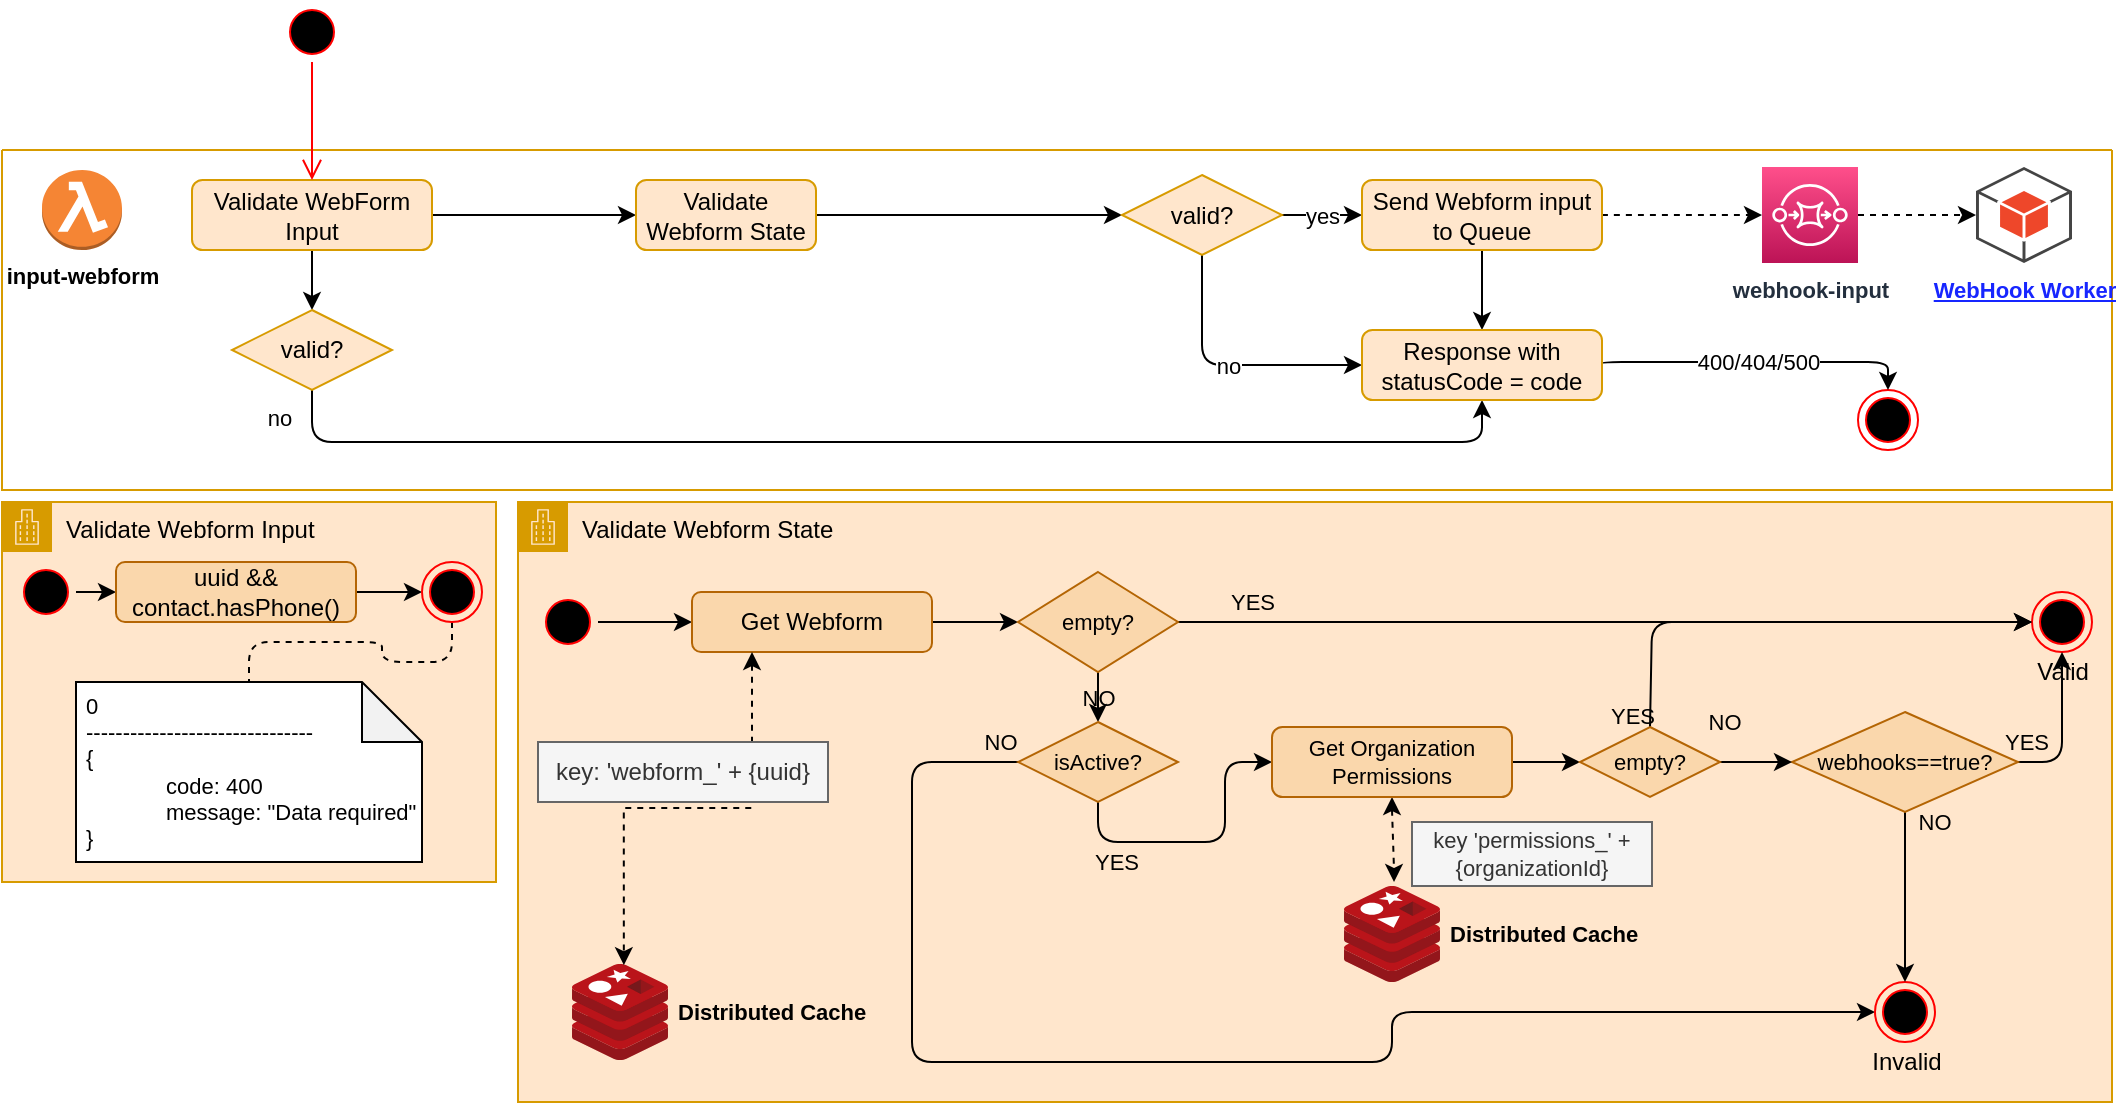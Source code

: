 <mxfile version="20.5.1" type="github">
  <diagram name="input webform lambda" id="AXhSCe27-4_vjdqXPUGm">
    <mxGraphModel dx="1341" dy="802" grid="1" gridSize="10" guides="1" tooltips="1" connect="1" arrows="1" fold="1" page="1" pageScale="1" pageWidth="1100" pageHeight="850" math="0" shadow="0">
      <root>
        <mxCell id="aQnDPnZ2FhOg2Dr7XkE3-0" />
        <mxCell id="aQnDPnZ2FhOg2Dr7XkE3-1" parent="aQnDPnZ2FhOg2Dr7XkE3-0" />
        <mxCell id="aQnDPnZ2FhOg2Dr7XkE3-2" value="" style="swimlane;startSize=0;labelBorderColor=none;html=1;fillColor=#ffe6cc;strokeColor=#d79b00;" parent="aQnDPnZ2FhOg2Dr7XkE3-1" vertex="1">
          <mxGeometry x="23" y="84" width="1055" height="170" as="geometry">
            <mxRectangle x="30" y="490" width="50" height="40" as="alternateBounds" />
          </mxGeometry>
        </mxCell>
        <mxCell id="aQnDPnZ2FhOg2Dr7XkE3-3" value="input-webform" style="outlineConnect=0;dashed=0;verticalLabelPosition=bottom;verticalAlign=top;align=center;html=1;shape=mxgraph.aws3.lambda_function;fillColor=#F58534;gradientColor=none;fontColor=#000000;fontStyle=1;fontSize=11;" parent="aQnDPnZ2FhOg2Dr7XkE3-2" vertex="1">
          <mxGeometry x="20" y="10" width="40" height="40" as="geometry" />
        </mxCell>
        <mxCell id="aQnDPnZ2FhOg2Dr7XkE3-4" style="edgeStyle=orthogonalEdgeStyle;curved=1;rounded=0;orthogonalLoop=1;jettySize=auto;html=1;exitX=1;exitY=0.5;exitDx=0;exitDy=0;entryX=0;entryY=0.5;entryDx=0;entryDy=0;labelBackgroundColor=#FFFFFF;fontColor=#000000;startArrow=none;startFill=0;" parent="aQnDPnZ2FhOg2Dr7XkE3-2" source="aQnDPnZ2FhOg2Dr7XkE3-21" target="aQnDPnZ2FhOg2Dr7XkE3-7" edge="1">
          <mxGeometry relative="1" as="geometry">
            <mxPoint x="510" y="32.5" as="sourcePoint" />
          </mxGeometry>
        </mxCell>
        <mxCell id="aQnDPnZ2FhOg2Dr7XkE3-5" value="yes" style="edgeStyle=orthogonalEdgeStyle;curved=1;rounded=0;orthogonalLoop=1;jettySize=auto;html=1;exitX=1;exitY=0.5;exitDx=0;exitDy=0;entryX=0;entryY=0.5;entryDx=0;entryDy=0;labelBackgroundColor=#FFFFFF;fontColor=#000000;startArrow=none;startFill=0;" parent="aQnDPnZ2FhOg2Dr7XkE3-2" source="aQnDPnZ2FhOg2Dr7XkE3-7" target="aQnDPnZ2FhOg2Dr7XkE3-11" edge="1">
          <mxGeometry relative="1" as="geometry" />
        </mxCell>
        <mxCell id="aQnDPnZ2FhOg2Dr7XkE3-6" value="no" style="edgeStyle=orthogonalEdgeStyle;rounded=1;jumpStyle=arc;orthogonalLoop=1;jettySize=auto;html=1;exitX=0.5;exitY=1;exitDx=0;exitDy=0;entryX=0;entryY=0.5;entryDx=0;entryDy=0;startArrow=none;startFill=0;endArrow=classic;endFill=1;" parent="aQnDPnZ2FhOg2Dr7XkE3-2" source="aQnDPnZ2FhOg2Dr7XkE3-7" target="aQnDPnZ2FhOg2Dr7XkE3-23" edge="1">
          <mxGeometry relative="1" as="geometry" />
        </mxCell>
        <mxCell id="aQnDPnZ2FhOg2Dr7XkE3-7" value="valid?" style="rhombus;whiteSpace=wrap;html=1;labelBorderColor=none;fillColor=#ffe6cc;strokeColor=#d79b00;" parent="aQnDPnZ2FhOg2Dr7XkE3-2" vertex="1">
          <mxGeometry x="560" y="12.5" width="80" height="40" as="geometry" />
        </mxCell>
        <mxCell id="aQnDPnZ2FhOg2Dr7XkE3-8" value="" style="ellipse;html=1;shape=endState;fillColor=#000000;strokeColor=#ff0000;labelBorderColor=none;fontColor=#000000;" parent="aQnDPnZ2FhOg2Dr7XkE3-2" vertex="1">
          <mxGeometry x="928" y="120" width="30" height="30" as="geometry" />
        </mxCell>
        <mxCell id="aQnDPnZ2FhOg2Dr7XkE3-9" style="edgeStyle=orthogonalEdgeStyle;curved=1;rounded=0;orthogonalLoop=1;jettySize=auto;html=1;exitX=1;exitY=0.5;exitDx=0;exitDy=0;entryX=0;entryY=0.5;entryDx=0;entryDy=0;entryPerimeter=0;labelBackgroundColor=#FFFFFF;fontColor=#000000;startArrow=none;startFill=0;dashed=1;" parent="aQnDPnZ2FhOg2Dr7XkE3-2" source="aQnDPnZ2FhOg2Dr7XkE3-11" target="aQnDPnZ2FhOg2Dr7XkE3-13" edge="1">
          <mxGeometry relative="1" as="geometry" />
        </mxCell>
        <mxCell id="aQnDPnZ2FhOg2Dr7XkE3-10" style="edgeStyle=orthogonalEdgeStyle;rounded=0;jumpStyle=arc;orthogonalLoop=1;jettySize=auto;html=1;exitX=0.5;exitY=1;exitDx=0;exitDy=0;entryX=0.5;entryY=0;entryDx=0;entryDy=0;startArrow=none;startFill=0;endArrow=classic;endFill=1;" parent="aQnDPnZ2FhOg2Dr7XkE3-2" source="aQnDPnZ2FhOg2Dr7XkE3-11" target="aQnDPnZ2FhOg2Dr7XkE3-23" edge="1">
          <mxGeometry relative="1" as="geometry" />
        </mxCell>
        <mxCell id="aQnDPnZ2FhOg2Dr7XkE3-11" value="Send Webform input to Queue" style="rounded=1;whiteSpace=wrap;html=1;labelBorderColor=none;fillColor=#ffe6cc;strokeColor=#d79b00;" parent="aQnDPnZ2FhOg2Dr7XkE3-2" vertex="1">
          <mxGeometry x="680" y="15" width="120" height="35" as="geometry" />
        </mxCell>
        <mxCell id="aQnDPnZ2FhOg2Dr7XkE3-12" style="edgeStyle=orthogonalEdgeStyle;rounded=0;orthogonalLoop=1;jettySize=auto;html=1;exitX=1;exitY=0.5;exitDx=0;exitDy=0;exitPerimeter=0;entryX=0;entryY=0.5;entryDx=0;entryDy=0;entryPerimeter=0;dashed=1;" parent="aQnDPnZ2FhOg2Dr7XkE3-2" source="aQnDPnZ2FhOg2Dr7XkE3-13" target="aQnDPnZ2FhOg2Dr7XkE3-24" edge="1">
          <mxGeometry relative="1" as="geometry">
            <mxPoint x="1005" y="32.5" as="targetPoint" />
          </mxGeometry>
        </mxCell>
        <mxCell id="aQnDPnZ2FhOg2Dr7XkE3-13" value="webhook-input" style="sketch=0;points=[[0,0,0],[0.25,0,0],[0.5,0,0],[0.75,0,0],[1,0,0],[0,1,0],[0.25,1,0],[0.5,1,0],[0.75,1,0],[1,1,0],[0,0.25,0],[0,0.5,0],[0,0.75,0],[1,0.25,0],[1,0.5,0],[1,0.75,0]];outlineConnect=0;fontColor=#232F3E;gradientColor=#FF4F8B;gradientDirection=north;fillColor=#BC1356;strokeColor=#ffffff;dashed=0;verticalLabelPosition=bottom;verticalAlign=top;align=center;html=1;fontSize=11;fontStyle=1;aspect=fixed;shape=mxgraph.aws4.resourceIcon;resIcon=mxgraph.aws4.sqs;labelBorderColor=none;" parent="aQnDPnZ2FhOg2Dr7XkE3-2" vertex="1">
          <mxGeometry x="880" y="8.5" width="48" height="48" as="geometry" />
        </mxCell>
        <mxCell id="aQnDPnZ2FhOg2Dr7XkE3-14" style="edgeStyle=orthogonalEdgeStyle;rounded=0;jumpStyle=arc;orthogonalLoop=1;jettySize=auto;html=1;exitX=0.5;exitY=1;exitDx=0;exitDy=0;entryX=0.5;entryY=0;entryDx=0;entryDy=0;startArrow=none;startFill=0;endArrow=classic;endFill=1;" parent="aQnDPnZ2FhOg2Dr7XkE3-2" source="aQnDPnZ2FhOg2Dr7XkE3-16" target="aQnDPnZ2FhOg2Dr7XkE3-18" edge="1">
          <mxGeometry relative="1" as="geometry" />
        </mxCell>
        <mxCell id="aQnDPnZ2FhOg2Dr7XkE3-15" style="edgeStyle=orthogonalEdgeStyle;rounded=0;jumpStyle=arc;orthogonalLoop=1;jettySize=auto;html=1;exitX=1;exitY=0.5;exitDx=0;exitDy=0;entryX=0;entryY=0.5;entryDx=0;entryDy=0;startArrow=none;startFill=0;endArrow=classic;endFill=1;" parent="aQnDPnZ2FhOg2Dr7XkE3-2" source="aQnDPnZ2FhOg2Dr7XkE3-16" target="aQnDPnZ2FhOg2Dr7XkE3-21" edge="1">
          <mxGeometry relative="1" as="geometry">
            <mxPoint x="260" y="32.5" as="targetPoint" />
          </mxGeometry>
        </mxCell>
        <mxCell id="aQnDPnZ2FhOg2Dr7XkE3-16" value="Validate WebForm Input" style="rounded=1;whiteSpace=wrap;html=1;fillColor=#ffe6cc;strokeColor=#d79b00;" parent="aQnDPnZ2FhOg2Dr7XkE3-2" vertex="1">
          <mxGeometry x="95" y="15" width="120" height="35" as="geometry" />
        </mxCell>
        <mxCell id="aQnDPnZ2FhOg2Dr7XkE3-17" value="no&amp;nbsp;" style="edgeStyle=orthogonalEdgeStyle;rounded=1;jumpStyle=arc;orthogonalLoop=1;jettySize=auto;html=1;exitX=0.5;exitY=1;exitDx=0;exitDy=0;entryX=0.5;entryY=1;entryDx=0;entryDy=0;startArrow=none;startFill=0;endArrow=classic;endFill=1;" parent="aQnDPnZ2FhOg2Dr7XkE3-2" source="aQnDPnZ2FhOg2Dr7XkE3-18" target="aQnDPnZ2FhOg2Dr7XkE3-23" edge="1">
          <mxGeometry x="-0.957" y="-15" relative="1" as="geometry">
            <mxPoint as="offset" />
            <Array as="points">
              <mxPoint x="155" y="146" />
              <mxPoint x="740" y="146" />
            </Array>
          </mxGeometry>
        </mxCell>
        <mxCell id="aQnDPnZ2FhOg2Dr7XkE3-18" value="valid?" style="rhombus;whiteSpace=wrap;html=1;fillColor=#ffe6cc;strokeColor=#d79b00;" parent="aQnDPnZ2FhOg2Dr7XkE3-2" vertex="1">
          <mxGeometry x="115" y="80" width="80" height="40" as="geometry" />
        </mxCell>
        <mxCell id="aQnDPnZ2FhOg2Dr7XkE3-21" value="Validate Webform State" style="rounded=1;whiteSpace=wrap;html=1;fillColor=#ffe6cc;strokeColor=#d79b00;" parent="aQnDPnZ2FhOg2Dr7XkE3-2" vertex="1">
          <mxGeometry x="317" y="15" width="90" height="35" as="geometry" />
        </mxCell>
        <mxCell id="aQnDPnZ2FhOg2Dr7XkE3-22" value="400/404/500" style="edgeStyle=orthogonalEdgeStyle;rounded=1;jumpStyle=arc;orthogonalLoop=1;jettySize=auto;html=1;exitX=1;exitY=0.5;exitDx=0;exitDy=0;entryX=0.5;entryY=0;entryDx=0;entryDy=0;startArrow=none;startFill=0;endArrow=classic;endFill=1;" parent="aQnDPnZ2FhOg2Dr7XkE3-2" source="aQnDPnZ2FhOg2Dr7XkE3-23" target="aQnDPnZ2FhOg2Dr7XkE3-8" edge="1">
          <mxGeometry relative="1" as="geometry">
            <Array as="points">
              <mxPoint x="800" y="106" />
              <mxPoint x="943" y="106" />
            </Array>
          </mxGeometry>
        </mxCell>
        <mxCell id="aQnDPnZ2FhOg2Dr7XkE3-23" value="Response with&lt;br&gt;statusCode = code" style="rounded=1;whiteSpace=wrap;html=1;fillColor=#ffe6cc;strokeColor=#d79b00;" parent="aQnDPnZ2FhOg2Dr7XkE3-2" vertex="1">
          <mxGeometry x="680" y="90" width="120" height="35" as="geometry" />
        </mxCell>
        <UserObject label="WebHook Worker" id="aQnDPnZ2FhOg2Dr7XkE3-24">
          <mxCell style="outlineConnect=0;dashed=0;verticalLabelPosition=bottom;verticalAlign=top;align=center;html=1;shape=mxgraph.aws3.android;fillColor=#EE472A;gradientColor=none;aspect=fixed;fontColor=#1726FF;fontStyle=5;fontSize=11;" parent="aQnDPnZ2FhOg2Dr7XkE3-2" vertex="1">
            <mxGeometry x="987" y="8.5" width="48" height="48" as="geometry" />
          </mxCell>
        </UserObject>
        <mxCell id="aQnDPnZ2FhOg2Dr7XkE3-55" value="" style="ellipse;html=1;shape=startState;fillColor=#000000;strokeColor=#ff0000;" parent="aQnDPnZ2FhOg2Dr7XkE3-1" vertex="1">
          <mxGeometry x="163" y="10" width="30" height="30" as="geometry" />
        </mxCell>
        <mxCell id="aQnDPnZ2FhOg2Dr7XkE3-56" value="" style="edgeStyle=orthogonalEdgeStyle;html=1;verticalAlign=bottom;endArrow=open;endSize=8;strokeColor=#ff0000;rounded=0;entryX=0.5;entryY=0;entryDx=0;entryDy=0;" parent="aQnDPnZ2FhOg2Dr7XkE3-1" source="aQnDPnZ2FhOg2Dr7XkE3-55" target="aQnDPnZ2FhOg2Dr7XkE3-16" edge="1">
          <mxGeometry relative="1" as="geometry">
            <mxPoint x="153" y="60" as="targetPoint" />
          </mxGeometry>
        </mxCell>
        <mxCell id="4QjAw26p4u-xFoR1v3yk-0" value="Validate Webform Input" style="points=[[0,0],[0.25,0],[0.5,0],[0.75,0],[1,0],[1,0.25],[1,0.5],[1,0.75],[1,1],[0.75,1],[0.5,1],[0.25,1],[0,1],[0,0.75],[0,0.5],[0,0.25]];outlineConnect=0;html=1;whiteSpace=wrap;fontSize=12;fontStyle=0;container=1;pointerEvents=0;collapsible=0;recursiveResize=0;shape=mxgraph.aws4.group;grIcon=mxgraph.aws4.group_corporate_data_center;strokeColor=#d79b00;fillColor=#ffe6cc;verticalAlign=top;align=left;spacingLeft=30;dashed=0;" parent="aQnDPnZ2FhOg2Dr7XkE3-1" vertex="1">
          <mxGeometry x="23" y="260" width="247" height="190" as="geometry" />
        </mxCell>
        <mxCell id="4QjAw26p4u-xFoR1v3yk-13" style="edgeStyle=orthogonalEdgeStyle;rounded=0;orthogonalLoop=1;jettySize=auto;html=1;exitX=1;exitY=0.5;exitDx=0;exitDy=0;entryX=0;entryY=0.5;entryDx=0;entryDy=0;" parent="4QjAw26p4u-xFoR1v3yk-0" source="4QjAw26p4u-xFoR1v3yk-11" target="4QjAw26p4u-xFoR1v3yk-12" edge="1">
          <mxGeometry relative="1" as="geometry" />
        </mxCell>
        <mxCell id="4QjAw26p4u-xFoR1v3yk-11" value="" style="ellipse;html=1;shape=startState;fillColor=#000000;strokeColor=#ff0000;" parent="4QjAw26p4u-xFoR1v3yk-0" vertex="1">
          <mxGeometry x="7" y="30" width="30" height="30" as="geometry" />
        </mxCell>
        <mxCell id="4QjAw26p4u-xFoR1v3yk-16" style="edgeStyle=orthogonalEdgeStyle;rounded=0;orthogonalLoop=1;jettySize=auto;html=1;exitX=1;exitY=0.5;exitDx=0;exitDy=0;" parent="4QjAw26p4u-xFoR1v3yk-0" source="4QjAw26p4u-xFoR1v3yk-12" target="4QjAw26p4u-xFoR1v3yk-15" edge="1">
          <mxGeometry relative="1" as="geometry" />
        </mxCell>
        <mxCell id="4QjAw26p4u-xFoR1v3yk-18" style="edgeStyle=orthogonalEdgeStyle;rounded=1;orthogonalLoop=1;jettySize=auto;html=1;exitX=0.5;exitY=1;exitDx=0;exitDy=0;entryX=0.5;entryY=0;entryDx=0;entryDy=0;entryPerimeter=0;fontSize=11;dashed=1;endArrow=none;endFill=0;" parent="4QjAw26p4u-xFoR1v3yk-0" source="4QjAw26p4u-xFoR1v3yk-15" target="4QjAw26p4u-xFoR1v3yk-17" edge="1">
          <mxGeometry relative="1" as="geometry" />
        </mxCell>
        <mxCell id="4QjAw26p4u-xFoR1v3yk-12" value="uuid &amp;amp;&amp;amp; contact.hasPhone()" style="rounded=1;whiteSpace=wrap;html=1;fillColor=#fad7ac;strokeColor=#b46504;" parent="4QjAw26p4u-xFoR1v3yk-0" vertex="1">
          <mxGeometry x="57" y="30" width="120" height="30" as="geometry" />
        </mxCell>
        <mxCell id="4QjAw26p4u-xFoR1v3yk-15" value="" style="ellipse;html=1;shape=endState;fillColor=#000000;strokeColor=#ff0000;labelBorderColor=none;fontColor=#000000;" parent="4QjAw26p4u-xFoR1v3yk-0" vertex="1">
          <mxGeometry x="210" y="30" width="30" height="30" as="geometry" />
        </mxCell>
        <mxCell id="4QjAw26p4u-xFoR1v3yk-17" value="0&lt;br style=&quot;font-size: 11px;&quot;&gt;-------------------------------&lt;br style=&quot;font-size: 11px;&quot;&gt;{&lt;br style=&quot;font-size: 11px;&quot;&gt;&lt;blockquote style=&quot;margin: 0px 0px 0px 40px; border: none; padding: 0px; font-size: 11px;&quot;&gt;code: 400&lt;br style=&quot;font-size: 11px;&quot;&gt;message: &quot;Data required&quot;&lt;/blockquote&gt;}" style="shape=note;whiteSpace=wrap;html=1;backgroundOutline=1;darkOpacity=0.05;fontStyle=0;fontSize=11;align=left;spacingLeft=3;" parent="4QjAw26p4u-xFoR1v3yk-0" vertex="1">
          <mxGeometry x="37" y="90" width="173" height="90" as="geometry" />
        </mxCell>
        <mxCell id="4QjAw26p4u-xFoR1v3yk-19" value="Validate Webform State" style="points=[[0,0],[0.25,0],[0.5,0],[0.75,0],[1,0],[1,0.25],[1,0.5],[1,0.75],[1,1],[0.75,1],[0.5,1],[0.25,1],[0,1],[0,0.75],[0,0.5],[0,0.25]];outlineConnect=0;html=1;whiteSpace=wrap;fontSize=12;fontStyle=0;container=1;pointerEvents=0;collapsible=0;recursiveResize=0;shape=mxgraph.aws4.group;grIcon=mxgraph.aws4.group_corporate_data_center;strokeColor=#d79b00;fillColor=#ffe6cc;verticalAlign=top;align=left;spacingLeft=30;dashed=0;" parent="aQnDPnZ2FhOg2Dr7XkE3-1" vertex="1">
          <mxGeometry x="281" y="260" width="797" height="300" as="geometry" />
        </mxCell>
        <mxCell id="4QjAw26p4u-xFoR1v3yk-20" style="edgeStyle=orthogonalEdgeStyle;rounded=0;orthogonalLoop=1;jettySize=auto;html=1;exitX=1;exitY=0.5;exitDx=0;exitDy=0;entryX=0;entryY=0.5;entryDx=0;entryDy=0;" parent="4QjAw26p4u-xFoR1v3yk-19" source="4QjAw26p4u-xFoR1v3yk-21" target="4QjAw26p4u-xFoR1v3yk-24" edge="1">
          <mxGeometry relative="1" as="geometry" />
        </mxCell>
        <mxCell id="4QjAw26p4u-xFoR1v3yk-21" value="" style="ellipse;html=1;shape=startState;fillColor=#000000;strokeColor=#ff0000;" parent="4QjAw26p4u-xFoR1v3yk-19" vertex="1">
          <mxGeometry x="10" y="45" width="30" height="30" as="geometry" />
        </mxCell>
        <mxCell id="4QjAw26p4u-xFoR1v3yk-22" style="edgeStyle=orthogonalEdgeStyle;rounded=0;orthogonalLoop=1;jettySize=auto;html=1;exitX=1;exitY=0.5;exitDx=0;exitDy=0;entryX=0;entryY=0.5;entryDx=0;entryDy=0;" parent="4QjAw26p4u-xFoR1v3yk-19" source="4QjAw26p4u-xFoR1v3yk-24" target="4QjAw26p4u-xFoR1v3yk-27" edge="1">
          <mxGeometry relative="1" as="geometry" />
        </mxCell>
        <mxCell id="4QjAw26p4u-xFoR1v3yk-24" value="Get Webform" style="rounded=1;whiteSpace=wrap;html=1;fillColor=#fad7ac;strokeColor=#b46504;" parent="4QjAw26p4u-xFoR1v3yk-19" vertex="1">
          <mxGeometry x="87" y="45" width="120" height="30" as="geometry" />
        </mxCell>
        <mxCell id="4QjAw26p4u-xFoR1v3yk-25" value="Valid" style="ellipse;html=1;shape=endState;fillColor=#000000;strokeColor=#ff0000;labelBorderColor=none;fontColor=#000000;spacingTop=50;" parent="4QjAw26p4u-xFoR1v3yk-19" vertex="1">
          <mxGeometry x="757" y="45" width="30" height="30" as="geometry" />
        </mxCell>
        <mxCell id="4QjAw26p4u-xFoR1v3yk-28" value="YES" style="edgeStyle=orthogonalEdgeStyle;rounded=1;orthogonalLoop=1;jettySize=auto;html=1;exitX=1;exitY=0.5;exitDx=0;exitDy=0;entryX=0;entryY=0.5;entryDx=0;entryDy=0;fontSize=11;endArrow=classic;endFill=1;labelBackgroundColor=none;" parent="4QjAw26p4u-xFoR1v3yk-19" source="4QjAw26p4u-xFoR1v3yk-27" target="4QjAw26p4u-xFoR1v3yk-25" edge="1">
          <mxGeometry x="-0.827" y="10" relative="1" as="geometry">
            <mxPoint as="offset" />
          </mxGeometry>
        </mxCell>
        <mxCell id="4QjAw26p4u-xFoR1v3yk-32" value="NO" style="edgeStyle=orthogonalEdgeStyle;rounded=1;orthogonalLoop=1;jettySize=auto;html=1;exitX=0.5;exitY=1;exitDx=0;exitDy=0;entryX=0.5;entryY=0;entryDx=0;entryDy=0;fontSize=11;endArrow=classic;endFill=1;labelBackgroundColor=none;" parent="4QjAw26p4u-xFoR1v3yk-19" source="4QjAw26p4u-xFoR1v3yk-27" target="4QjAw26p4u-xFoR1v3yk-30" edge="1">
          <mxGeometry relative="1" as="geometry" />
        </mxCell>
        <mxCell id="4QjAw26p4u-xFoR1v3yk-27" value="empty?" style="rhombus;whiteSpace=wrap;html=1;fontSize=11;fillColor=#fad7ac;strokeColor=#b46504;" parent="4QjAw26p4u-xFoR1v3yk-19" vertex="1">
          <mxGeometry x="250" y="35" width="80" height="50" as="geometry" />
        </mxCell>
        <mxCell id="4QjAw26p4u-xFoR1v3yk-31" value="NO" style="edgeStyle=orthogonalEdgeStyle;orthogonalLoop=1;jettySize=auto;html=1;exitX=0;exitY=0.5;exitDx=0;exitDy=0;fontSize=11;endArrow=classic;endFill=1;entryX=0;entryY=0.5;entryDx=0;entryDy=0;rounded=1;startArrow=none;startFill=0;jumpStyle=arc;labelBackgroundColor=none;" parent="4QjAw26p4u-xFoR1v3yk-19" source="4QjAw26p4u-xFoR1v3yk-30" target="4QjAw26p4u-xFoR1v3yk-33" edge="1">
          <mxGeometry x="-0.974" y="-10" relative="1" as="geometry">
            <Array as="points">
              <mxPoint x="197" y="130" />
              <mxPoint x="197" y="280" />
              <mxPoint x="437" y="280" />
              <mxPoint x="437" y="255" />
            </Array>
            <mxPoint as="offset" />
          </mxGeometry>
        </mxCell>
        <mxCell id="4QjAw26p4u-xFoR1v3yk-35" value="YES" style="edgeStyle=orthogonalEdgeStyle;rounded=1;orthogonalLoop=1;jettySize=auto;html=1;exitX=0.5;exitY=1;exitDx=0;exitDy=0;entryX=0;entryY=0.5;entryDx=0;entryDy=0;fontSize=11;endArrow=classic;endFill=1;labelBackgroundColor=none;" parent="4QjAw26p4u-xFoR1v3yk-19" source="4QjAw26p4u-xFoR1v3yk-30" target="4QjAw26p4u-xFoR1v3yk-39" edge="1">
          <mxGeometry x="-0.605" y="-10" relative="1" as="geometry">
            <mxPoint x="290" y="180" as="targetPoint" />
            <mxPoint as="offset" />
          </mxGeometry>
        </mxCell>
        <mxCell id="4QjAw26p4u-xFoR1v3yk-30" value="isActive?" style="rhombus;whiteSpace=wrap;html=1;fontSize=11;fillColor=#fad7ac;strokeColor=#b46504;" parent="4QjAw26p4u-xFoR1v3yk-19" vertex="1">
          <mxGeometry x="250" y="110" width="80" height="40" as="geometry" />
        </mxCell>
        <mxCell id="4QjAw26p4u-xFoR1v3yk-33" value="Invalid" style="ellipse;html=1;shape=endState;fillColor=#000000;strokeColor=#ff0000;labelBorderColor=none;fontColor=#000000;spacingTop=50;" parent="4QjAw26p4u-xFoR1v3yk-19" vertex="1">
          <mxGeometry x="678.5" y="240" width="30" height="30" as="geometry" />
        </mxCell>
        <mxCell id="4QjAw26p4u-xFoR1v3yk-42" style="edgeStyle=orthogonalEdgeStyle;rounded=1;jumpStyle=arc;orthogonalLoop=1;jettySize=auto;html=1;exitX=0.5;exitY=1;exitDx=0;exitDy=0;entryX=0.521;entryY=-0.042;entryDx=0;entryDy=0;entryPerimeter=0;fontSize=11;startArrow=classic;startFill=1;endArrow=classic;endFill=1;dashed=1;" parent="4QjAw26p4u-xFoR1v3yk-19" source="4QjAw26p4u-xFoR1v3yk-39" target="4QjAw26p4u-xFoR1v3yk-41" edge="1">
          <mxGeometry relative="1" as="geometry" />
        </mxCell>
        <mxCell id="4QjAw26p4u-xFoR1v3yk-49" style="edgeStyle=orthogonalEdgeStyle;rounded=1;jumpStyle=arc;orthogonalLoop=1;jettySize=auto;html=1;exitX=1;exitY=0.5;exitDx=0;exitDy=0;entryX=0;entryY=0.5;entryDx=0;entryDy=0;labelBackgroundColor=none;fontSize=11;startArrow=none;startFill=0;endArrow=classic;endFill=1;" parent="4QjAw26p4u-xFoR1v3yk-19" source="4QjAw26p4u-xFoR1v3yk-39" target="4QjAw26p4u-xFoR1v3yk-48" edge="1">
          <mxGeometry relative="1" as="geometry" />
        </mxCell>
        <mxCell id="4QjAw26p4u-xFoR1v3yk-39" value="Get Organization Permissions" style="rounded=1;whiteSpace=wrap;html=1;fontSize=11;fillColor=#fad7ac;strokeColor=#b46504;" parent="4QjAw26p4u-xFoR1v3yk-19" vertex="1">
          <mxGeometry x="377" y="112.5" width="120" height="35" as="geometry" />
        </mxCell>
        <mxCell id="aQnDPnZ2FhOg2Dr7XkE3-51" value="&lt;span style=&quot;text-align: center;&quot;&gt;Distributed Cache&lt;/span&gt;" style="sketch=0;html=1;points=[];align=left;image;fontSize=11;image=img/lib/mscae/Cache_Redis_Product.svg;spacingLeft=0;labelBackgroundColor=none;aspect=fixed;fontStyle=1;labelPosition=right;verticalLabelPosition=middle;verticalAlign=middle;spacing=5;" parent="4QjAw26p4u-xFoR1v3yk-19" vertex="1">
          <mxGeometry x="27" y="231" width="48" height="48" as="geometry" />
        </mxCell>
        <mxCell id="aQnDPnZ2FhOg2Dr7XkE3-26" style="edgeStyle=orthogonalEdgeStyle;rounded=0;orthogonalLoop=1;jettySize=auto;html=1;exitX=0.25;exitY=1;exitDx=0;exitDy=0;startArrow=classic;startFill=1;endArrow=classic;endFill=1;entryX=0.54;entryY=0.012;entryDx=0;entryDy=0;entryPerimeter=0;dashed=1;" parent="4QjAw26p4u-xFoR1v3yk-19" source="4QjAw26p4u-xFoR1v3yk-24" target="aQnDPnZ2FhOg2Dr7XkE3-51" edge="1">
          <mxGeometry relative="1" as="geometry">
            <mxPoint x="140" y="-40" as="targetPoint" />
          </mxGeometry>
        </mxCell>
        <mxCell id="aQnDPnZ2FhOg2Dr7XkE3-29" value="key: &#39;webform_&#39; + {uuid}" style="text;html=1;strokeColor=#666666;fillColor=#f5f5f5;align=center;verticalAlign=middle;whiteSpace=wrap;rounded=0;labelBorderColor=none;fontColor=#333333;" parent="4QjAw26p4u-xFoR1v3yk-19" vertex="1">
          <mxGeometry x="10" y="120" width="145" height="30" as="geometry" />
        </mxCell>
        <mxCell id="4QjAw26p4u-xFoR1v3yk-41" value="&lt;span style=&quot;text-align: center;&quot;&gt;Distributed Cache&lt;/span&gt;" style="sketch=0;html=1;points=[];align=left;image;fontSize=11;image=img/lib/mscae/Cache_Redis_Product.svg;spacingLeft=0;labelBackgroundColor=none;aspect=fixed;fontStyle=1;labelPosition=right;verticalLabelPosition=middle;verticalAlign=middle;spacing=5;" parent="4QjAw26p4u-xFoR1v3yk-19" vertex="1">
          <mxGeometry x="413" y="192" width="48" height="48" as="geometry" />
        </mxCell>
        <mxCell id="4QjAw26p4u-xFoR1v3yk-43" value="key &#39;permissions_&#39; + {organizationId}" style="rounded=0;whiteSpace=wrap;html=1;fontSize=11;fillColor=#f5f5f5;fontColor=#333333;strokeColor=#666666;" parent="4QjAw26p4u-xFoR1v3yk-19" vertex="1">
          <mxGeometry x="447" y="160" width="120" height="32" as="geometry" />
        </mxCell>
        <mxCell id="4QjAw26p4u-xFoR1v3yk-46" value="YES" style="edgeStyle=orthogonalEdgeStyle;rounded=1;jumpStyle=arc;orthogonalLoop=1;jettySize=auto;html=1;exitX=1;exitY=0.5;exitDx=0;exitDy=0;entryX=0.5;entryY=1;entryDx=0;entryDy=0;fontSize=11;startArrow=none;startFill=0;endArrow=classic;endFill=1;labelBackgroundColor=none;" parent="4QjAw26p4u-xFoR1v3yk-19" source="4QjAw26p4u-xFoR1v3yk-44" target="4QjAw26p4u-xFoR1v3yk-25" edge="1">
          <mxGeometry x="-0.912" y="10" relative="1" as="geometry">
            <mxPoint as="offset" />
          </mxGeometry>
        </mxCell>
        <mxCell id="4QjAw26p4u-xFoR1v3yk-47" value="NO" style="edgeStyle=orthogonalEdgeStyle;rounded=1;jumpStyle=arc;orthogonalLoop=1;jettySize=auto;html=1;exitX=0.5;exitY=1;exitDx=0;exitDy=0;entryX=0.5;entryY=0;entryDx=0;entryDy=0;labelBackgroundColor=none;fontSize=11;startArrow=none;startFill=0;endArrow=classic;endFill=1;" parent="4QjAw26p4u-xFoR1v3yk-19" source="4QjAw26p4u-xFoR1v3yk-44" target="4QjAw26p4u-xFoR1v3yk-33" edge="1">
          <mxGeometry x="-0.894" y="14" relative="1" as="geometry">
            <mxPoint as="offset" />
          </mxGeometry>
        </mxCell>
        <mxCell id="4QjAw26p4u-xFoR1v3yk-44" value="webhooks==true?" style="rhombus;whiteSpace=wrap;html=1;fontSize=11;fillColor=#fad7ac;strokeColor=#b46504;" parent="4QjAw26p4u-xFoR1v3yk-19" vertex="1">
          <mxGeometry x="637" y="105" width="113" height="50" as="geometry" />
        </mxCell>
        <mxCell id="4QjAw26p4u-xFoR1v3yk-50" value="NO" style="edgeStyle=orthogonalEdgeStyle;rounded=1;jumpStyle=arc;orthogonalLoop=1;jettySize=auto;html=1;exitX=1;exitY=0.5;exitDx=0;exitDy=0;entryX=0;entryY=0.5;entryDx=0;entryDy=0;labelBackgroundColor=none;fontSize=11;startArrow=none;startFill=0;endArrow=classic;endFill=1;" parent="4QjAw26p4u-xFoR1v3yk-19" source="4QjAw26p4u-xFoR1v3yk-48" target="4QjAw26p4u-xFoR1v3yk-44" edge="1">
          <mxGeometry x="-0.928" y="20" relative="1" as="geometry">
            <mxPoint as="offset" />
          </mxGeometry>
        </mxCell>
        <mxCell id="4QjAw26p4u-xFoR1v3yk-51" value="YES" style="edgeStyle=orthogonalEdgeStyle;rounded=1;jumpStyle=arc;orthogonalLoop=1;jettySize=auto;html=1;exitX=0.5;exitY=0;exitDx=0;exitDy=0;entryX=0;entryY=0.5;entryDx=0;entryDy=0;labelBackgroundColor=none;fontSize=11;startArrow=none;startFill=0;endArrow=classic;endFill=1;" parent="4QjAw26p4u-xFoR1v3yk-19" source="4QjAw26p4u-xFoR1v3yk-48" target="4QjAw26p4u-xFoR1v3yk-25" edge="1">
          <mxGeometry x="-0.945" y="10" relative="1" as="geometry">
            <Array as="points">
              <mxPoint x="567" y="113" />
              <mxPoint x="567" y="60" />
            </Array>
            <mxPoint as="offset" />
          </mxGeometry>
        </mxCell>
        <mxCell id="4QjAw26p4u-xFoR1v3yk-48" value="empty?" style="rhombus;whiteSpace=wrap;html=1;fontSize=11;fillColor=#fad7ac;strokeColor=#b46504;" parent="4QjAw26p4u-xFoR1v3yk-19" vertex="1">
          <mxGeometry x="531" y="112.5" width="70" height="35" as="geometry" />
        </mxCell>
      </root>
    </mxGraphModel>
  </diagram>
</mxfile>
